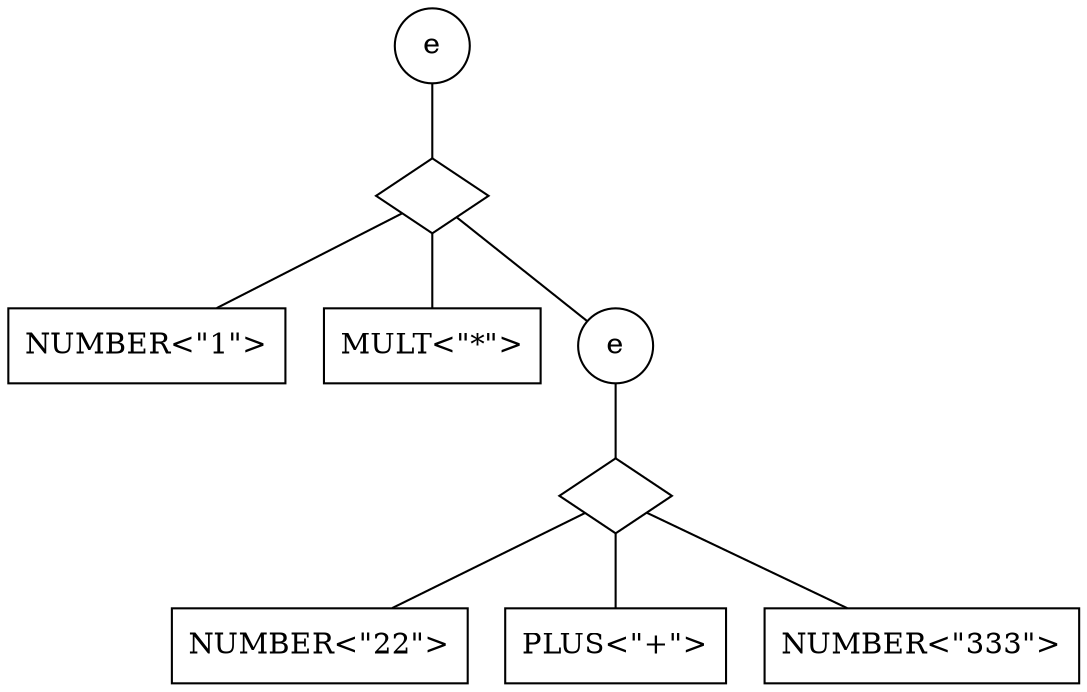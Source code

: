 graph G {
n0 [label="e", shape=circle];
n1 [label="", shape=diamond];
n2 [label="NUMBER<\"1\">", shape=box];
n3 [label="MULT<\"*\">", shape=box];
n4 [label="e", shape=circle];
n5 [label="", shape=diamond];
n6 [label="NUMBER<\"22\">", shape=box];
n7 [label="PLUS<\"+\">", shape=box];
n8 [label="NUMBER<\"333\">", shape=box]
n0 -- n1;
n1 -- n2;
n1 -- n3;
n1 -- n4;
n4 -- n5;
n5 -- n6;
n5 -- n7;
n5 -- n8;
}